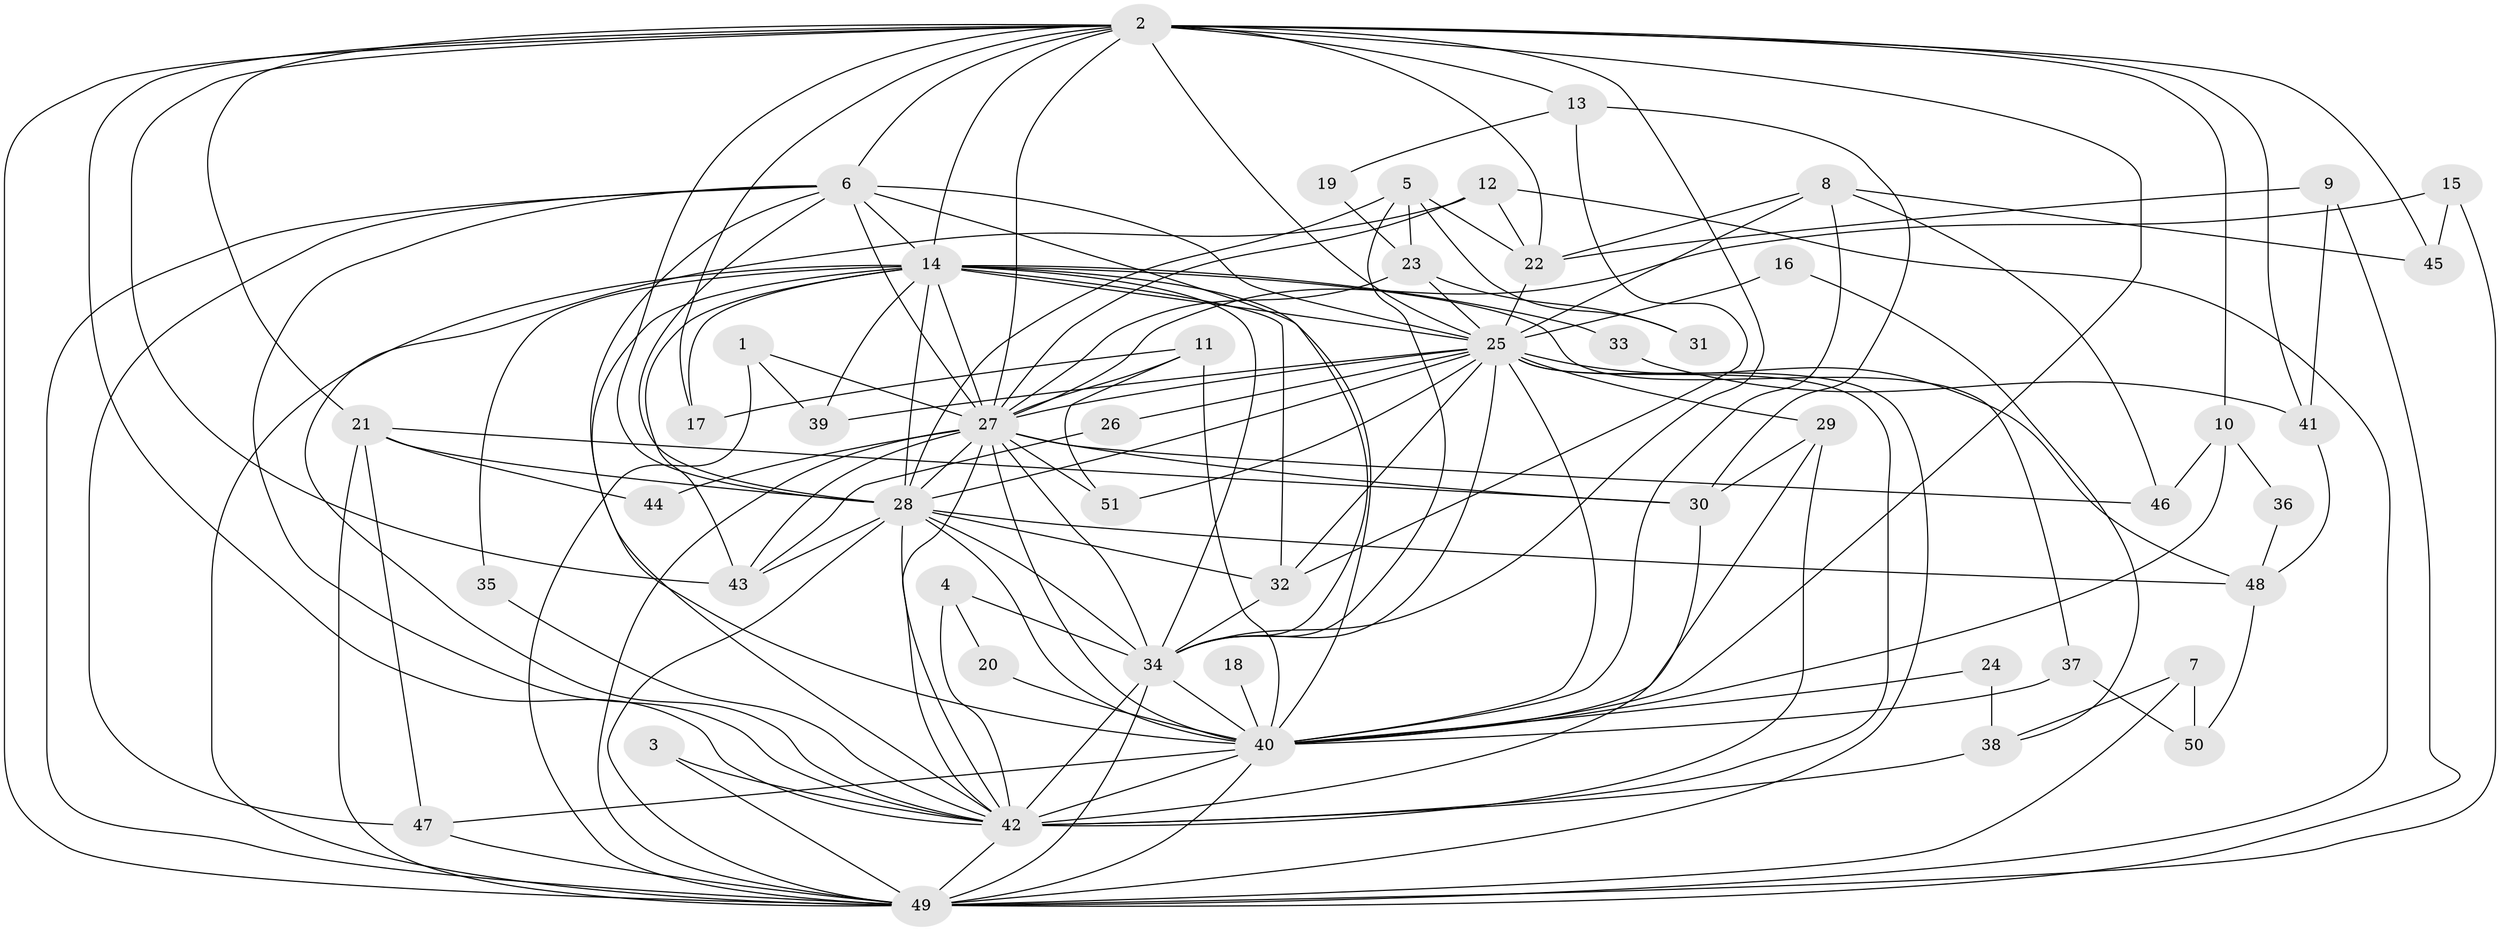 // original degree distribution, {19: 0.019801980198019802, 18: 0.009900990099009901, 28: 0.009900990099009901, 14: 0.009900990099009901, 20: 0.009900990099009901, 22: 0.009900990099009901, 25: 0.009900990099009901, 11: 0.009900990099009901, 24: 0.009900990099009901, 8: 0.009900990099009901, 4: 0.09900990099009901, 3: 0.18811881188118812, 2: 0.5247524752475248, 6: 0.009900990099009901, 5: 0.0594059405940594, 7: 0.009900990099009901}
// Generated by graph-tools (version 1.1) at 2025/01/03/09/25 03:01:13]
// undirected, 51 vertices, 148 edges
graph export_dot {
graph [start="1"]
  node [color=gray90,style=filled];
  1;
  2;
  3;
  4;
  5;
  6;
  7;
  8;
  9;
  10;
  11;
  12;
  13;
  14;
  15;
  16;
  17;
  18;
  19;
  20;
  21;
  22;
  23;
  24;
  25;
  26;
  27;
  28;
  29;
  30;
  31;
  32;
  33;
  34;
  35;
  36;
  37;
  38;
  39;
  40;
  41;
  42;
  43;
  44;
  45;
  46;
  47;
  48;
  49;
  50;
  51;
  1 -- 27 [weight=1.0];
  1 -- 39 [weight=1.0];
  1 -- 49 [weight=1.0];
  2 -- 6 [weight=1.0];
  2 -- 10 [weight=1.0];
  2 -- 13 [weight=1.0];
  2 -- 14 [weight=1.0];
  2 -- 17 [weight=1.0];
  2 -- 21 [weight=1.0];
  2 -- 22 [weight=1.0];
  2 -- 25 [weight=2.0];
  2 -- 27 [weight=1.0];
  2 -- 28 [weight=1.0];
  2 -- 34 [weight=1.0];
  2 -- 40 [weight=1.0];
  2 -- 41 [weight=1.0];
  2 -- 42 [weight=1.0];
  2 -- 43 [weight=1.0];
  2 -- 45 [weight=1.0];
  2 -- 49 [weight=1.0];
  3 -- 42 [weight=1.0];
  3 -- 49 [weight=1.0];
  4 -- 20 [weight=1.0];
  4 -- 34 [weight=2.0];
  4 -- 42 [weight=1.0];
  5 -- 22 [weight=1.0];
  5 -- 23 [weight=1.0];
  5 -- 28 [weight=1.0];
  5 -- 31 [weight=1.0];
  5 -- 34 [weight=1.0];
  6 -- 14 [weight=1.0];
  6 -- 25 [weight=1.0];
  6 -- 27 [weight=2.0];
  6 -- 28 [weight=1.0];
  6 -- 34 [weight=1.0];
  6 -- 40 [weight=1.0];
  6 -- 42 [weight=1.0];
  6 -- 47 [weight=1.0];
  6 -- 49 [weight=1.0];
  7 -- 38 [weight=1.0];
  7 -- 49 [weight=1.0];
  7 -- 50 [weight=1.0];
  8 -- 22 [weight=1.0];
  8 -- 25 [weight=1.0];
  8 -- 40 [weight=1.0];
  8 -- 45 [weight=1.0];
  8 -- 46 [weight=1.0];
  9 -- 22 [weight=1.0];
  9 -- 41 [weight=1.0];
  9 -- 49 [weight=1.0];
  10 -- 36 [weight=1.0];
  10 -- 40 [weight=1.0];
  10 -- 46 [weight=1.0];
  11 -- 17 [weight=1.0];
  11 -- 27 [weight=1.0];
  11 -- 40 [weight=1.0];
  11 -- 51 [weight=1.0];
  12 -- 22 [weight=1.0];
  12 -- 27 [weight=1.0];
  12 -- 42 [weight=1.0];
  12 -- 49 [weight=1.0];
  13 -- 19 [weight=1.0];
  13 -- 30 [weight=1.0];
  13 -- 32 [weight=1.0];
  14 -- 17 [weight=1.0];
  14 -- 25 [weight=1.0];
  14 -- 27 [weight=2.0];
  14 -- 28 [weight=1.0];
  14 -- 32 [weight=1.0];
  14 -- 33 [weight=1.0];
  14 -- 34 [weight=1.0];
  14 -- 35 [weight=1.0];
  14 -- 37 [weight=1.0];
  14 -- 39 [weight=1.0];
  14 -- 40 [weight=1.0];
  14 -- 42 [weight=1.0];
  14 -- 43 [weight=1.0];
  14 -- 49 [weight=1.0];
  15 -- 27 [weight=1.0];
  15 -- 45 [weight=1.0];
  15 -- 49 [weight=1.0];
  16 -- 25 [weight=1.0];
  16 -- 38 [weight=1.0];
  18 -- 40 [weight=1.0];
  19 -- 23 [weight=1.0];
  20 -- 40 [weight=1.0];
  21 -- 28 [weight=3.0];
  21 -- 30 [weight=1.0];
  21 -- 44 [weight=1.0];
  21 -- 47 [weight=1.0];
  21 -- 49 [weight=1.0];
  22 -- 25 [weight=1.0];
  23 -- 25 [weight=1.0];
  23 -- 27 [weight=1.0];
  23 -- 31 [weight=1.0];
  24 -- 38 [weight=2.0];
  24 -- 40 [weight=2.0];
  25 -- 26 [weight=2.0];
  25 -- 27 [weight=2.0];
  25 -- 28 [weight=2.0];
  25 -- 29 [weight=1.0];
  25 -- 32 [weight=1.0];
  25 -- 34 [weight=1.0];
  25 -- 39 [weight=1.0];
  25 -- 40 [weight=2.0];
  25 -- 42 [weight=3.0];
  25 -- 48 [weight=1.0];
  25 -- 49 [weight=3.0];
  25 -- 51 [weight=1.0];
  26 -- 43 [weight=1.0];
  27 -- 28 [weight=1.0];
  27 -- 30 [weight=1.0];
  27 -- 34 [weight=1.0];
  27 -- 40 [weight=2.0];
  27 -- 42 [weight=1.0];
  27 -- 43 [weight=1.0];
  27 -- 44 [weight=2.0];
  27 -- 46 [weight=1.0];
  27 -- 49 [weight=2.0];
  27 -- 51 [weight=1.0];
  28 -- 32 [weight=1.0];
  28 -- 34 [weight=2.0];
  28 -- 40 [weight=1.0];
  28 -- 42 [weight=1.0];
  28 -- 43 [weight=1.0];
  28 -- 48 [weight=1.0];
  28 -- 49 [weight=2.0];
  29 -- 30 [weight=1.0];
  29 -- 40 [weight=1.0];
  29 -- 42 [weight=1.0];
  30 -- 42 [weight=1.0];
  32 -- 34 [weight=1.0];
  33 -- 41 [weight=1.0];
  34 -- 40 [weight=1.0];
  34 -- 42 [weight=1.0];
  34 -- 49 [weight=1.0];
  35 -- 42 [weight=1.0];
  36 -- 48 [weight=1.0];
  37 -- 40 [weight=1.0];
  37 -- 50 [weight=1.0];
  38 -- 42 [weight=2.0];
  40 -- 42 [weight=1.0];
  40 -- 47 [weight=1.0];
  40 -- 49 [weight=2.0];
  41 -- 48 [weight=1.0];
  42 -- 49 [weight=1.0];
  47 -- 49 [weight=1.0];
  48 -- 50 [weight=1.0];
}
